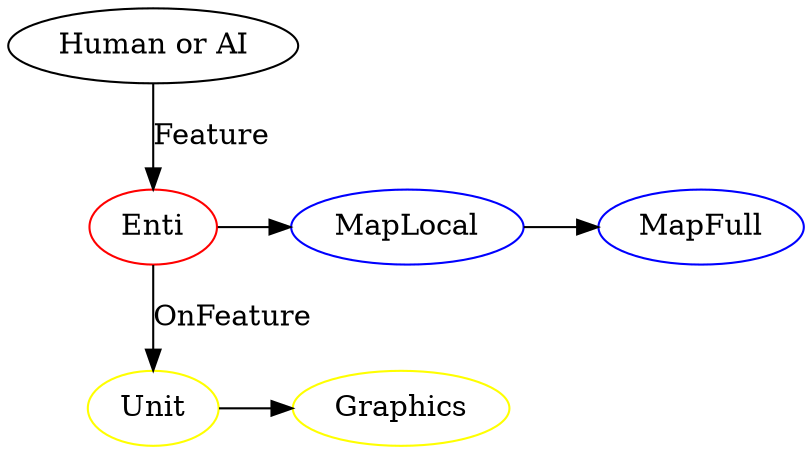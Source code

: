 digraph G 
{
	"Human or AI" -> Enti [label = Feature]
	Enti -> Unit [label = OnFeature]
	Enti -> MapLocal -> MapFull
	Unit -> Graphics

	Enti [color = red]
	MapFull [color = blue]
	MapLocal [color = blue]
	Unit [color = yellow]
	Graphics [color = yellow]

	{rank = same; Enti; MapLocal; MapFull}
	{rank = same; Unit; Graphics}
}
